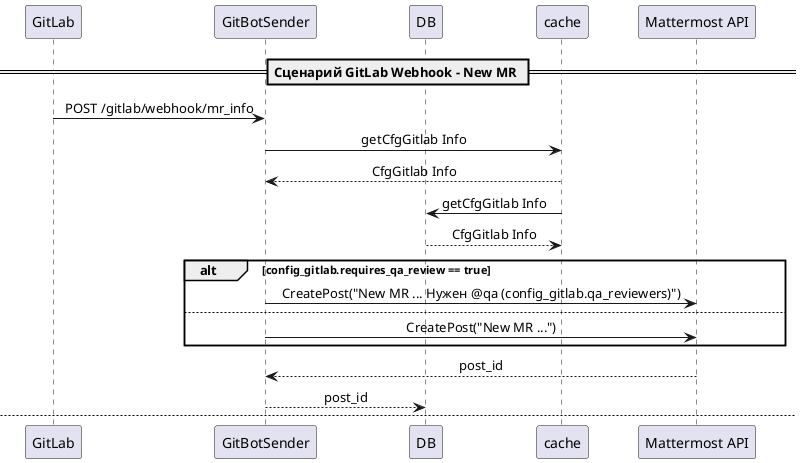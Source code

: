 @startuml
skinparam componentStyle rectangle
skinparam SequenceMessageAlign center
skinparam ParticipantPadding 20
skinparam SequenceNumbering asDecimal

== Сценарий GitLab Webhook – New MR ==

participant GitLab
participant GitBotSender
participant "Mattermost API" as MAPI

GitLab -> GitBotSender: POST /gitlab/webhook/mr_info
GitBotSender -> cache: getCfgGitlab Info
cache --> GitBotSender: CfgGitlab Info
cache -> DB: getCfgGitlab Info
DB --> cache: CfgGitlab Info

alt config_gitlab.requires_qa_review == true
    GitBotSender -> MAPI: CreatePost("New MR ... Нужен @qa (config_gitlab.qa_reviewers)")
else
    GitBotSender -> MAPI: CreatePost("New MR ...")
end
MAPI --> GitBotSender: post_id
GitBotSender --> DB: post_id

newpage
== Сценарий GitLab Webhook – Close MR ==

participant GitLab
participant GitBotSender
participant "Mattermost API" as MAPI

GitLab -> GitBotSender: POST /gitlab/webhook/mr_info
GitBotSender -> cache: getCfgGitlab Info
cache -> DB: getCfgGitlab Info
DB --> cache: CfgGitlab Info
cache --> GitBotSender: CfgGitlab Info
GitBotSender -> DB: get_post
DB --> GitBotSender: post
GitBotSender -> MAPI: CreatePost("MR Closed ...")
GitBotSender -> DB: delete_post

newpage
== Сценарий GitLab Webhook – Merge MR ==

participant GitLab
participant GitBotSender
participant DB
participant cache
participant "Mattermost API" as MAPI

GitLab -> GitBotSender: POST /gitlab/webhook/mr_info
GitBotSender --> DB: get_post
DB --> GitBotSender: post
GitBotSender -> cache: get_project_config
cache -> DB: get_project_config
DB --> cache: project_config
cache --> GitBotSender: project_config
alt config_gitlab.push_qa_after_review == true
    GitBotSender -> MAPI: CreatePost("MR Merged ... @qa (config_gitlab.qa_reviewers)")
else
    GitBotSender -> MAPI: CreatePost("MR Merged ...")
end
GitBotSender -> DB: delete_post

newpage
== Сценарий повторного пуша ==

participant GitBotSender
database   DB
participant "Mattermost API" as MAPI


GitBotSender -> DB: get_post without push
DB --> GitBotSender: posts
GitBotSender -> cache: get_project_config
cache -> DB: get_project_config
DB --> cache: project_config
cache --> GitBotSender: project_config

GitBotSender -> MAPI: CreatePost("MR still pending…")
MAPI --> GitBotSender: post_id


newpage
== Сценарий повторного пуша в рабочий день пн-пт ==

participant GitBotSender
participant DB
participant cache
participant "Mattermost API" as MAPI

GitBotSender --> DB: get_post
DB --> GitBotSender: post
GitBotSender -> cache: get_project_config
cache -> DB: get_project_config
DB --> cache: project_config
cache --> GitBotSender: project_config
alt если МР создан (сегодня минус 1 день) и уже 15:00 по МСК
    GitBotSender -> MAPI: CreatePost("MR Merged ... @reviewers")
else
   GitBotSender -> GitBotSender: ничего не делает
end

@enduml
